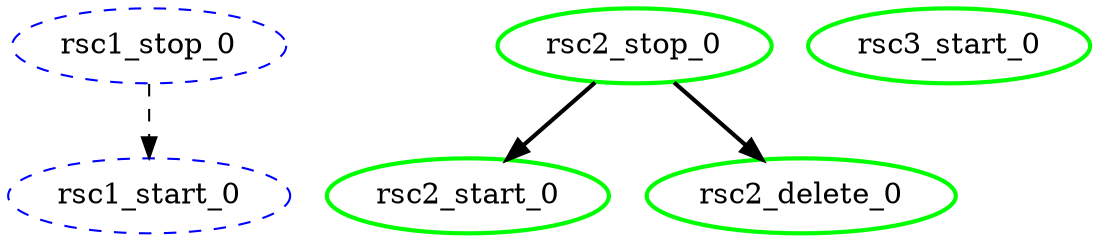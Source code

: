 digraph "g" {
	size = "30,30"
"rsc1_stop_0" [ style="dashed" color="blue" fontcolor="black" ]
"rsc1_start_0" [ style="dashed" color="blue" fontcolor="black" ]
"rsc2_stop_0" [ tooltip="node1" style=bold color="green" fontcolor="black" ]
"rsc2_start_0" [ tooltip="node2" style=bold color="green" fontcolor="black" ]
"rsc2_delete_0" [ tooltip="node1" style=bold color="green" fontcolor="black" ]
"rsc3_start_0" [ tooltip="node1" style=bold color="green" fontcolor="black" ]
"rsc1_stop_0" -> "rsc1_start_0" [ style = dashed]
"rsc2_stop_0" -> "rsc2_start_0" [ style = bold]
"rsc2_stop_0" -> "rsc2_delete_0" [ style = bold]
}

